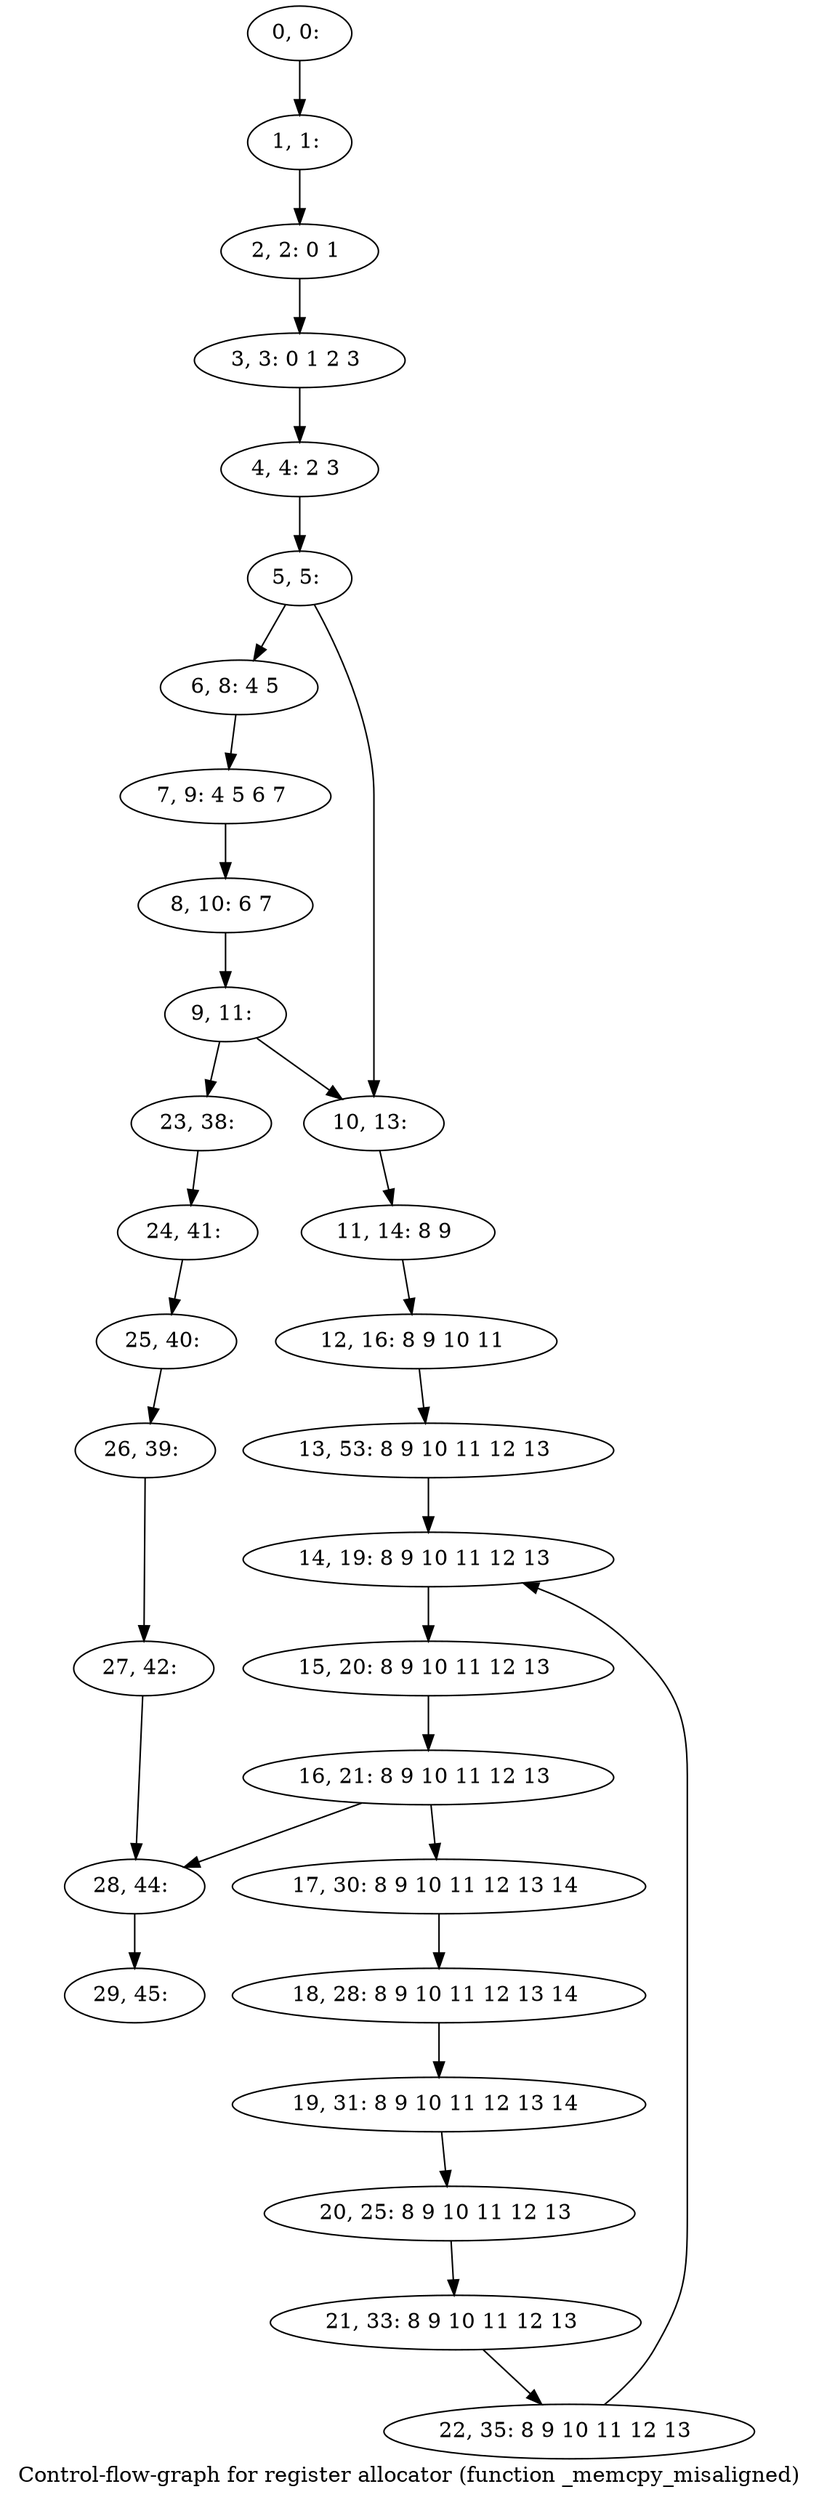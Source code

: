 digraph G {
graph [label="Control-flow-graph for register allocator (function _memcpy_misaligned)"]
0[label="0, 0: "];
1[label="1, 1: "];
2[label="2, 2: 0 1 "];
3[label="3, 3: 0 1 2 3 "];
4[label="4, 4: 2 3 "];
5[label="5, 5: "];
6[label="6, 8: 4 5 "];
7[label="7, 9: 4 5 6 7 "];
8[label="8, 10: 6 7 "];
9[label="9, 11: "];
10[label="10, 13: "];
11[label="11, 14: 8 9 "];
12[label="12, 16: 8 9 10 11 "];
13[label="13, 53: 8 9 10 11 12 13 "];
14[label="14, 19: 8 9 10 11 12 13 "];
15[label="15, 20: 8 9 10 11 12 13 "];
16[label="16, 21: 8 9 10 11 12 13 "];
17[label="17, 30: 8 9 10 11 12 13 14 "];
18[label="18, 28: 8 9 10 11 12 13 14 "];
19[label="19, 31: 8 9 10 11 12 13 14 "];
20[label="20, 25: 8 9 10 11 12 13 "];
21[label="21, 33: 8 9 10 11 12 13 "];
22[label="22, 35: 8 9 10 11 12 13 "];
23[label="23, 38: "];
24[label="24, 41: "];
25[label="25, 40: "];
26[label="26, 39: "];
27[label="27, 42: "];
28[label="28, 44: "];
29[label="29, 45: "];
0->1 ;
1->2 ;
2->3 ;
3->4 ;
4->5 ;
5->6 ;
5->10 ;
6->7 ;
7->8 ;
8->9 ;
9->10 ;
9->23 ;
10->11 ;
11->12 ;
12->13 ;
13->14 ;
14->15 ;
15->16 ;
16->17 ;
16->28 ;
17->18 ;
18->19 ;
19->20 ;
20->21 ;
21->22 ;
22->14 ;
23->24 ;
24->25 ;
25->26 ;
26->27 ;
27->28 ;
28->29 ;
}
